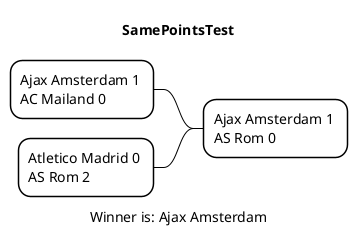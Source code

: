 @startmindmap SamePointsTest.png
    <style>
    mindmapDiagram{
        node{
            BackgroundColor White

        }
        LineColor Black
    }
    </style>
title SamePointsTest

- Ajax Amsterdam 1 \nAS Rom 0

-- Ajax Amsterdam 1 \nAC Mailand 0

-- Atletico Madrid 0 \nAS Rom 2
caption Winner is: Ajax Amsterdam
@endmindmap
